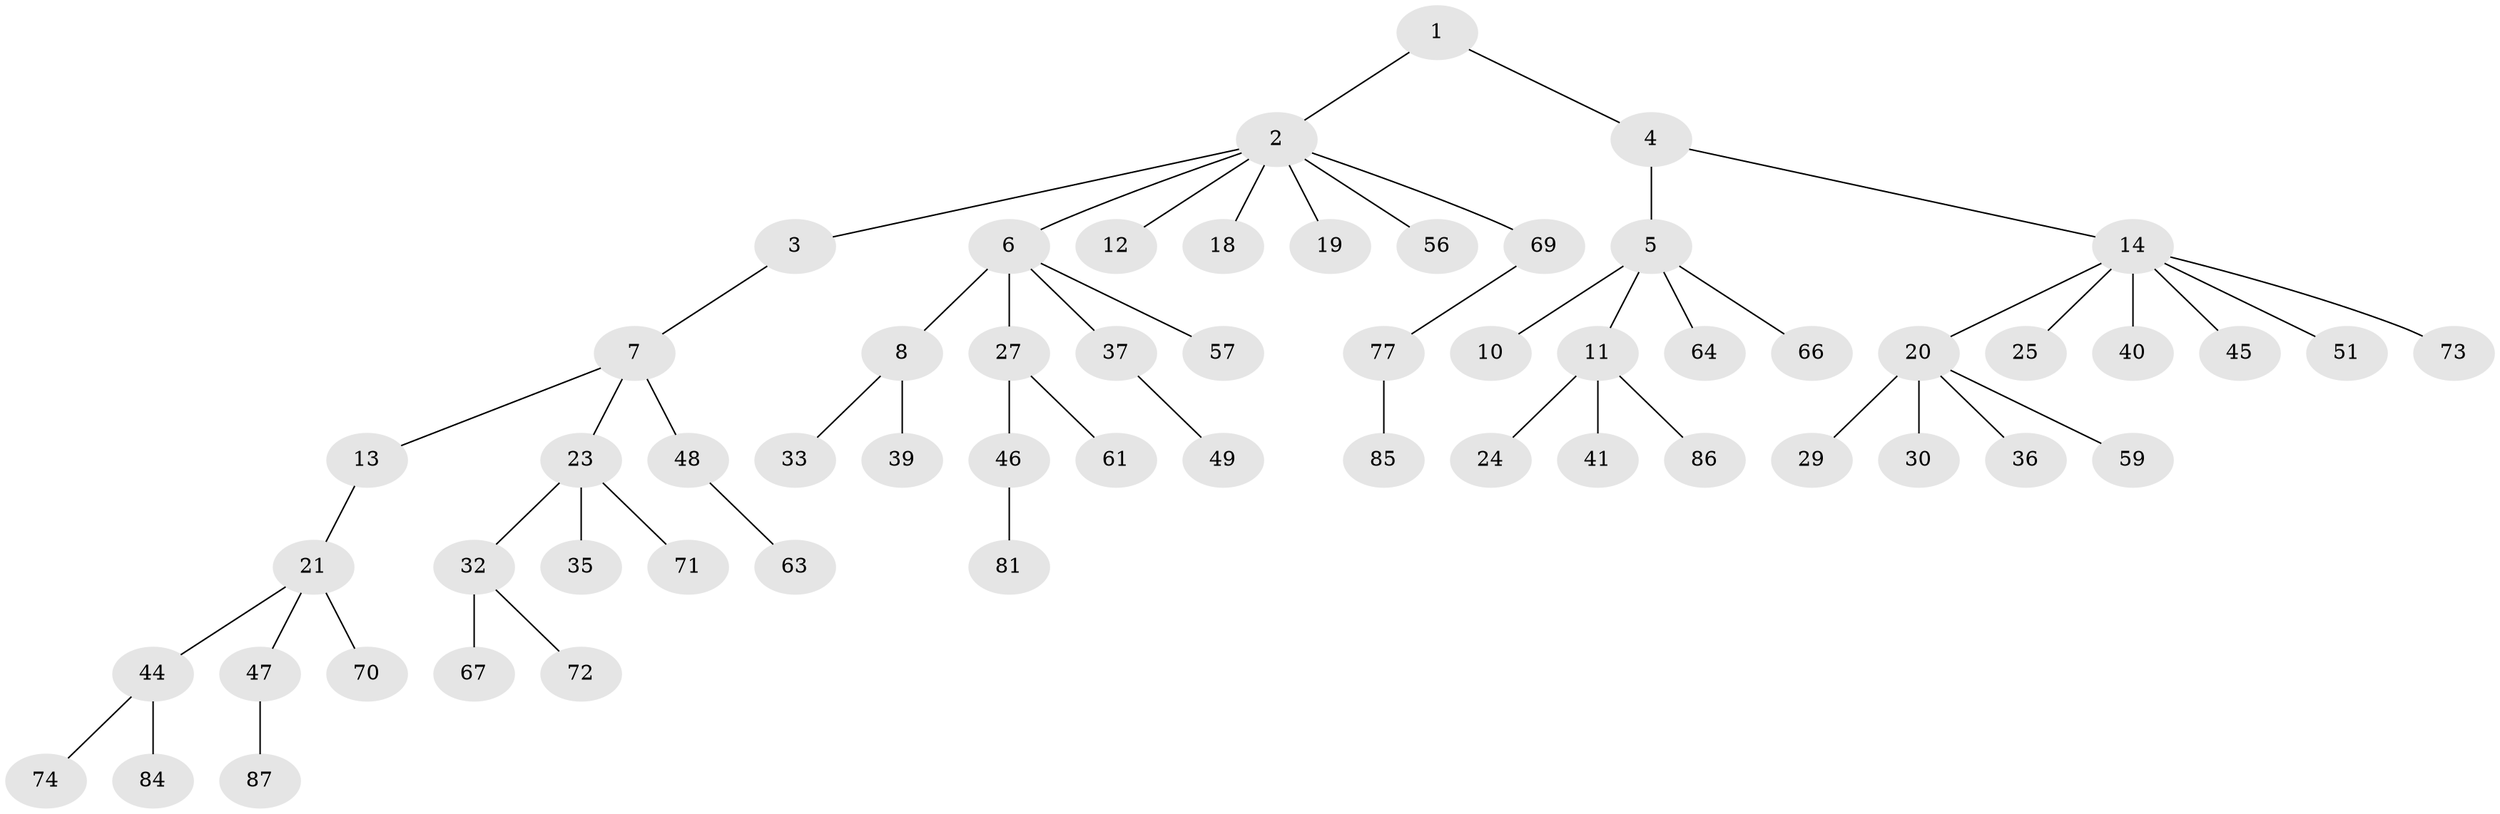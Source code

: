 // Generated by graph-tools (version 1.1) at 2025/52/02/27/25 19:52:09]
// undirected, 58 vertices, 57 edges
graph export_dot {
graph [start="1"]
  node [color=gray90,style=filled];
  1 [super="+43"];
  2 [super="+15"];
  3;
  4 [super="+9"];
  5 [super="+52"];
  6 [super="+80"];
  7 [super="+55"];
  8 [super="+16"];
  10 [super="+38"];
  11 [super="+17"];
  12;
  13 [super="+50"];
  14 [super="+22"];
  18;
  19;
  20 [super="+26"];
  21 [super="+28"];
  23 [super="+42"];
  24;
  25 [super="+54"];
  27 [super="+31"];
  29;
  30;
  32 [super="+34"];
  33 [super="+53"];
  35 [super="+62"];
  36;
  37 [super="+82"];
  39;
  40 [super="+68"];
  41;
  44 [super="+65"];
  45 [super="+75"];
  46 [super="+78"];
  47 [super="+60"];
  48 [super="+58"];
  49;
  51;
  56;
  57 [super="+76"];
  59;
  61;
  63;
  64;
  66;
  67;
  69 [super="+83"];
  70 [super="+79"];
  71;
  72;
  73;
  74;
  77;
  81;
  84;
  85;
  86;
  87;
  1 -- 2;
  1 -- 4;
  2 -- 3;
  2 -- 6;
  2 -- 12;
  2 -- 18;
  2 -- 56;
  2 -- 69;
  2 -- 19;
  3 -- 7;
  4 -- 5;
  4 -- 14;
  5 -- 10;
  5 -- 11;
  5 -- 66;
  5 -- 64;
  6 -- 8;
  6 -- 27;
  6 -- 37;
  6 -- 57;
  7 -- 13;
  7 -- 23;
  7 -- 48;
  8 -- 33;
  8 -- 39;
  11 -- 41;
  11 -- 24;
  11 -- 86;
  13 -- 21;
  14 -- 20;
  14 -- 25;
  14 -- 40;
  14 -- 45;
  14 -- 51;
  14 -- 73;
  20 -- 29;
  20 -- 30;
  20 -- 36;
  20 -- 59;
  21 -- 44;
  21 -- 70;
  21 -- 47;
  23 -- 32;
  23 -- 35;
  23 -- 71;
  27 -- 61;
  27 -- 46;
  32 -- 67;
  32 -- 72;
  37 -- 49;
  44 -- 74;
  44 -- 84;
  46 -- 81;
  47 -- 87;
  48 -- 63;
  69 -- 77;
  77 -- 85;
}
